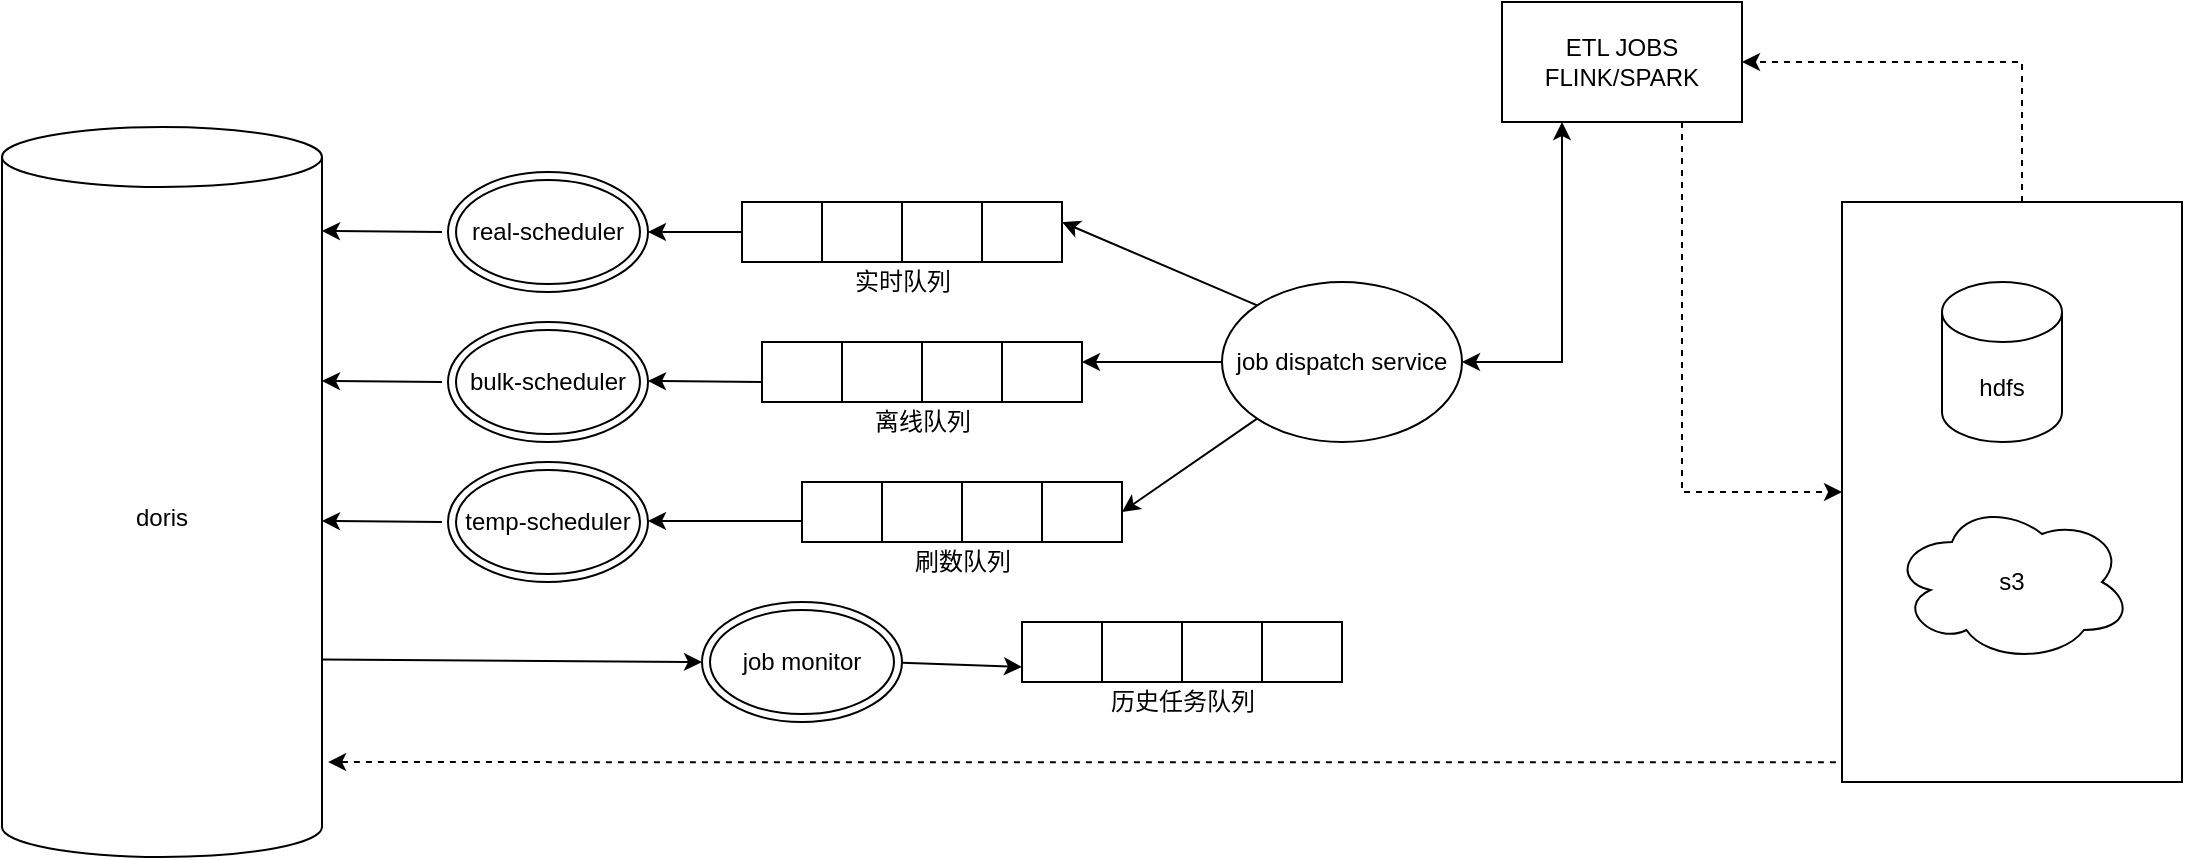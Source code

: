 <mxfile version="16.2.2" type="github">
  <diagram id="C5RBs43oDa-KdzZeNtuy" name="Page-1">
    <mxGraphModel dx="2840" dy="708" grid="1" gridSize="10" guides="1" tooltips="1" connect="1" arrows="1" fold="1" page="1" pageScale="1" pageWidth="827" pageHeight="1169" math="0" shadow="0">
      <root>
        <mxCell id="WIyWlLk6GJQsqaUBKTNV-0" />
        <mxCell id="WIyWlLk6GJQsqaUBKTNV-1" parent="WIyWlLk6GJQsqaUBKTNV-0" />
        <mxCell id="cQjFHLXVAHLceUW5Iy4G-0" value="" style="group" vertex="1" connectable="0" parent="WIyWlLk6GJQsqaUBKTNV-1">
          <mxGeometry x="-680" y="160" width="160" height="50" as="geometry" />
        </mxCell>
        <mxCell id="cQjFHLXVAHLceUW5Iy4G-1" value="" style="group" vertex="1" connectable="0" parent="cQjFHLXVAHLceUW5Iy4G-0">
          <mxGeometry width="160" height="30" as="geometry" />
        </mxCell>
        <mxCell id="cQjFHLXVAHLceUW5Iy4G-2" value="" style="rounded=0;whiteSpace=wrap;html=1;" vertex="1" parent="cQjFHLXVAHLceUW5Iy4G-1">
          <mxGeometry width="40" height="30" as="geometry" />
        </mxCell>
        <mxCell id="cQjFHLXVAHLceUW5Iy4G-3" value="" style="rounded=0;whiteSpace=wrap;html=1;" vertex="1" parent="cQjFHLXVAHLceUW5Iy4G-1">
          <mxGeometry x="40" width="40" height="30" as="geometry" />
        </mxCell>
        <mxCell id="cQjFHLXVAHLceUW5Iy4G-4" value="" style="rounded=0;whiteSpace=wrap;html=1;" vertex="1" parent="cQjFHLXVAHLceUW5Iy4G-1">
          <mxGeometry x="80" width="40" height="30" as="geometry" />
        </mxCell>
        <mxCell id="cQjFHLXVAHLceUW5Iy4G-5" value="" style="rounded=0;whiteSpace=wrap;html=1;" vertex="1" parent="cQjFHLXVAHLceUW5Iy4G-1">
          <mxGeometry x="120" width="40" height="30" as="geometry" />
        </mxCell>
        <mxCell id="cQjFHLXVAHLceUW5Iy4G-6" value="实时队列" style="text;html=1;align=center;verticalAlign=middle;resizable=0;points=[];autosize=1;strokeColor=none;fillColor=none;" vertex="1" parent="cQjFHLXVAHLceUW5Iy4G-0">
          <mxGeometry x="50" y="30" width="60" height="20" as="geometry" />
        </mxCell>
        <mxCell id="cQjFHLXVAHLceUW5Iy4G-7" value="" style="group" vertex="1" connectable="0" parent="WIyWlLk6GJQsqaUBKTNV-1">
          <mxGeometry x="-670" y="230" width="160" height="50" as="geometry" />
        </mxCell>
        <mxCell id="cQjFHLXVAHLceUW5Iy4G-8" value="" style="group" vertex="1" connectable="0" parent="cQjFHLXVAHLceUW5Iy4G-7">
          <mxGeometry width="160" height="30" as="geometry" />
        </mxCell>
        <mxCell id="cQjFHLXVAHLceUW5Iy4G-9" value="" style="rounded=0;whiteSpace=wrap;html=1;" vertex="1" parent="cQjFHLXVAHLceUW5Iy4G-8">
          <mxGeometry width="40" height="30" as="geometry" />
        </mxCell>
        <mxCell id="cQjFHLXVAHLceUW5Iy4G-10" value="" style="rounded=0;whiteSpace=wrap;html=1;" vertex="1" parent="cQjFHLXVAHLceUW5Iy4G-8">
          <mxGeometry x="40" width="40" height="30" as="geometry" />
        </mxCell>
        <mxCell id="cQjFHLXVAHLceUW5Iy4G-11" value="" style="rounded=0;whiteSpace=wrap;html=1;" vertex="1" parent="cQjFHLXVAHLceUW5Iy4G-8">
          <mxGeometry x="80" width="40" height="30" as="geometry" />
        </mxCell>
        <mxCell id="cQjFHLXVAHLceUW5Iy4G-12" value="" style="rounded=0;whiteSpace=wrap;html=1;" vertex="1" parent="cQjFHLXVAHLceUW5Iy4G-8">
          <mxGeometry x="120" width="40" height="30" as="geometry" />
        </mxCell>
        <mxCell id="cQjFHLXVAHLceUW5Iy4G-13" value="离线队列" style="text;html=1;align=center;verticalAlign=middle;resizable=0;points=[];autosize=1;strokeColor=none;fillColor=none;" vertex="1" parent="cQjFHLXVAHLceUW5Iy4G-7">
          <mxGeometry x="50" y="30" width="60" height="20" as="geometry" />
        </mxCell>
        <mxCell id="cQjFHLXVAHLceUW5Iy4G-14" value="" style="group" vertex="1" connectable="0" parent="WIyWlLk6GJQsqaUBKTNV-1">
          <mxGeometry x="-650" y="300" width="160" height="50" as="geometry" />
        </mxCell>
        <mxCell id="cQjFHLXVAHLceUW5Iy4G-15" value="" style="group" vertex="1" connectable="0" parent="cQjFHLXVAHLceUW5Iy4G-14">
          <mxGeometry width="160" height="30" as="geometry" />
        </mxCell>
        <mxCell id="cQjFHLXVAHLceUW5Iy4G-16" value="" style="rounded=0;whiteSpace=wrap;html=1;" vertex="1" parent="cQjFHLXVAHLceUW5Iy4G-15">
          <mxGeometry width="40" height="30" as="geometry" />
        </mxCell>
        <mxCell id="cQjFHLXVAHLceUW5Iy4G-17" value="" style="rounded=0;whiteSpace=wrap;html=1;" vertex="1" parent="cQjFHLXVAHLceUW5Iy4G-15">
          <mxGeometry x="40" width="40" height="30" as="geometry" />
        </mxCell>
        <mxCell id="cQjFHLXVAHLceUW5Iy4G-18" value="" style="rounded=0;whiteSpace=wrap;html=1;" vertex="1" parent="cQjFHLXVAHLceUW5Iy4G-15">
          <mxGeometry x="80" width="40" height="30" as="geometry" />
        </mxCell>
        <mxCell id="cQjFHLXVAHLceUW5Iy4G-19" value="" style="rounded=0;whiteSpace=wrap;html=1;" vertex="1" parent="cQjFHLXVAHLceUW5Iy4G-15">
          <mxGeometry x="120" width="40" height="30" as="geometry" />
        </mxCell>
        <mxCell id="cQjFHLXVAHLceUW5Iy4G-20" value="刷数队列" style="text;html=1;align=center;verticalAlign=middle;resizable=0;points=[];autosize=1;strokeColor=none;fillColor=none;" vertex="1" parent="cQjFHLXVAHLceUW5Iy4G-14">
          <mxGeometry x="50" y="30" width="60" height="20" as="geometry" />
        </mxCell>
        <mxCell id="cQjFHLXVAHLceUW5Iy4G-21" value="job dispatch service" style="ellipse;whiteSpace=wrap;html=1;" vertex="1" parent="WIyWlLk6GJQsqaUBKTNV-1">
          <mxGeometry x="-440" y="200" width="120" height="80" as="geometry" />
        </mxCell>
        <mxCell id="cQjFHLXVAHLceUW5Iy4G-22" value="" style="endArrow=classic;html=1;rounded=0;exitX=0;exitY=0;exitDx=0;exitDy=0;" edge="1" parent="WIyWlLk6GJQsqaUBKTNV-1" source="cQjFHLXVAHLceUW5Iy4G-21">
          <mxGeometry width="50" height="50" relative="1" as="geometry">
            <mxPoint x="-420" y="220" as="sourcePoint" />
            <mxPoint x="-520" y="170" as="targetPoint" />
          </mxGeometry>
        </mxCell>
        <mxCell id="cQjFHLXVAHLceUW5Iy4G-23" value="" style="endArrow=classic;html=1;rounded=0;exitX=0;exitY=0.5;exitDx=0;exitDy=0;" edge="1" parent="WIyWlLk6GJQsqaUBKTNV-1" source="cQjFHLXVAHLceUW5Iy4G-21">
          <mxGeometry width="50" height="50" relative="1" as="geometry">
            <mxPoint x="-440" y="250" as="sourcePoint" />
            <mxPoint x="-510" y="240" as="targetPoint" />
          </mxGeometry>
        </mxCell>
        <mxCell id="cQjFHLXVAHLceUW5Iy4G-24" value="" style="endArrow=classic;html=1;rounded=0;exitX=0;exitY=1;exitDx=0;exitDy=0;entryX=1;entryY=0.5;entryDx=0;entryDy=0;" edge="1" parent="WIyWlLk6GJQsqaUBKTNV-1" source="cQjFHLXVAHLceUW5Iy4G-21" target="cQjFHLXVAHLceUW5Iy4G-19">
          <mxGeometry width="50" height="50" relative="1" as="geometry">
            <mxPoint x="-430" y="320" as="sourcePoint" />
            <mxPoint x="-480" y="310" as="targetPoint" />
          </mxGeometry>
        </mxCell>
        <mxCell id="cQjFHLXVAHLceUW5Iy4G-25" value="ETL JOBS&lt;br&gt;FLINK/SPARK" style="rounded=0;whiteSpace=wrap;html=1;" vertex="1" parent="WIyWlLk6GJQsqaUBKTNV-1">
          <mxGeometry x="-300" y="60" width="120" height="60" as="geometry" />
        </mxCell>
        <mxCell id="cQjFHLXVAHLceUW5Iy4G-26" value="" style="rounded=0;whiteSpace=wrap;html=1;" vertex="1" parent="WIyWlLk6GJQsqaUBKTNV-1">
          <mxGeometry x="-130" y="160" width="170" height="290" as="geometry" />
        </mxCell>
        <mxCell id="cQjFHLXVAHLceUW5Iy4G-27" value="hdfs" style="shape=cylinder3;whiteSpace=wrap;html=1;boundedLbl=1;backgroundOutline=1;size=15;" vertex="1" parent="WIyWlLk6GJQsqaUBKTNV-1">
          <mxGeometry x="-80" y="200" width="60" height="80" as="geometry" />
        </mxCell>
        <mxCell id="cQjFHLXVAHLceUW5Iy4G-28" value="s3" style="ellipse;shape=cloud;whiteSpace=wrap;html=1;" vertex="1" parent="WIyWlLk6GJQsqaUBKTNV-1">
          <mxGeometry x="-105" y="310" width="120" height="80" as="geometry" />
        </mxCell>
        <mxCell id="cQjFHLXVAHLceUW5Iy4G-33" value="" style="endArrow=classic;html=1;rounded=0;edgeStyle=orthogonalEdgeStyle;entryX=1;entryY=0.5;entryDx=0;entryDy=0;fixDash=0;dashed=1;" edge="1" parent="WIyWlLk6GJQsqaUBKTNV-1" target="cQjFHLXVAHLceUW5Iy4G-25">
          <mxGeometry width="50" height="50" relative="1" as="geometry">
            <mxPoint x="-40" y="160" as="sourcePoint" />
            <mxPoint x="-90" y="110" as="targetPoint" />
            <Array as="points">
              <mxPoint x="-40" y="90" />
            </Array>
          </mxGeometry>
        </mxCell>
        <mxCell id="cQjFHLXVAHLceUW5Iy4G-34" value="" style="endArrow=classic;html=1;rounded=0;dashed=1;exitX=0.75;exitY=1;exitDx=0;exitDy=0;edgeStyle=orthogonalEdgeStyle;entryX=0;entryY=0.5;entryDx=0;entryDy=0;" edge="1" parent="WIyWlLk6GJQsqaUBKTNV-1" source="cQjFHLXVAHLceUW5Iy4G-25" target="cQjFHLXVAHLceUW5Iy4G-26">
          <mxGeometry width="50" height="50" relative="1" as="geometry">
            <mxPoint x="-220" y="190" as="sourcePoint" />
            <mxPoint x="-210" y="400" as="targetPoint" />
            <Array as="points">
              <mxPoint x="-210" y="305" />
            </Array>
          </mxGeometry>
        </mxCell>
        <mxCell id="cQjFHLXVAHLceUW5Iy4G-35" value="" style="endArrow=classic;html=1;rounded=0;exitX=0.25;exitY=1;exitDx=0;exitDy=0;edgeStyle=orthogonalEdgeStyle;entryX=1;entryY=0.5;entryDx=0;entryDy=0;startArrow=classic;startFill=1;" edge="1" parent="WIyWlLk6GJQsqaUBKTNV-1" source="cQjFHLXVAHLceUW5Iy4G-25" target="cQjFHLXVAHLceUW5Iy4G-21">
          <mxGeometry width="50" height="50" relative="1" as="geometry">
            <mxPoint x="-380" y="360" as="sourcePoint" />
            <mxPoint x="-270" y="240" as="targetPoint" />
            <Array as="points">
              <mxPoint x="-270" y="240" />
            </Array>
          </mxGeometry>
        </mxCell>
        <mxCell id="cQjFHLXVAHLceUW5Iy4G-36" value="doris" style="shape=cylinder3;whiteSpace=wrap;html=1;boundedLbl=1;backgroundOutline=1;size=15;" vertex="1" parent="WIyWlLk6GJQsqaUBKTNV-1">
          <mxGeometry x="-1050" y="122.5" width="160" height="365" as="geometry" />
        </mxCell>
        <mxCell id="cQjFHLXVAHLceUW5Iy4G-37" value="real-scheduler" style="ellipse;shape=doubleEllipse;whiteSpace=wrap;html=1;" vertex="1" parent="WIyWlLk6GJQsqaUBKTNV-1">
          <mxGeometry x="-827" y="145" width="100" height="60" as="geometry" />
        </mxCell>
        <mxCell id="cQjFHLXVAHLceUW5Iy4G-38" value="bulk-scheduler" style="ellipse;shape=doubleEllipse;whiteSpace=wrap;html=1;" vertex="1" parent="WIyWlLk6GJQsqaUBKTNV-1">
          <mxGeometry x="-827" y="220" width="100" height="60" as="geometry" />
        </mxCell>
        <mxCell id="cQjFHLXVAHLceUW5Iy4G-39" value="temp-scheduler" style="ellipse;shape=doubleEllipse;whiteSpace=wrap;html=1;" vertex="1" parent="WIyWlLk6GJQsqaUBKTNV-1">
          <mxGeometry x="-827" y="290" width="100" height="60" as="geometry" />
        </mxCell>
        <mxCell id="cQjFHLXVAHLceUW5Iy4G-40" value="" style="endArrow=classic;html=1;rounded=0;exitX=0;exitY=0.5;exitDx=0;exitDy=0;entryX=1;entryY=0.5;entryDx=0;entryDy=0;" edge="1" parent="WIyWlLk6GJQsqaUBKTNV-1" source="cQjFHLXVAHLceUW5Iy4G-2" target="cQjFHLXVAHLceUW5Iy4G-37">
          <mxGeometry width="50" height="50" relative="1" as="geometry">
            <mxPoint x="-660" y="179.5" as="sourcePoint" />
            <mxPoint x="-710" y="179.5" as="targetPoint" />
          </mxGeometry>
        </mxCell>
        <mxCell id="cQjFHLXVAHLceUW5Iy4G-41" value="" style="endArrow=classic;html=1;rounded=0;entryX=1;entryY=0.5;entryDx=0;entryDy=0;" edge="1" parent="WIyWlLk6GJQsqaUBKTNV-1">
          <mxGeometry width="50" height="50" relative="1" as="geometry">
            <mxPoint x="-670" y="250" as="sourcePoint" />
            <mxPoint x="-727" y="249.5" as="targetPoint" />
          </mxGeometry>
        </mxCell>
        <mxCell id="cQjFHLXVAHLceUW5Iy4G-42" value="" style="endArrow=classic;html=1;rounded=0;exitX=0;exitY=0.5;exitDx=0;exitDy=0;entryX=1;entryY=0.5;entryDx=0;entryDy=0;" edge="1" parent="WIyWlLk6GJQsqaUBKTNV-1">
          <mxGeometry width="50" height="50" relative="1" as="geometry">
            <mxPoint x="-650" y="319.5" as="sourcePoint" />
            <mxPoint x="-727" y="319.5" as="targetPoint" />
          </mxGeometry>
        </mxCell>
        <mxCell id="cQjFHLXVAHLceUW5Iy4G-56" value="" style="endArrow=classic;html=1;rounded=0;entryX=1;entryY=0.5;entryDx=0;entryDy=0;" edge="1" parent="WIyWlLk6GJQsqaUBKTNV-1">
          <mxGeometry width="50" height="50" relative="1" as="geometry">
            <mxPoint x="-830" y="175" as="sourcePoint" />
            <mxPoint x="-890" y="174.5" as="targetPoint" />
          </mxGeometry>
        </mxCell>
        <mxCell id="cQjFHLXVAHLceUW5Iy4G-57" value="" style="endArrow=classic;html=1;rounded=0;entryX=1;entryY=0.5;entryDx=0;entryDy=0;" edge="1" parent="WIyWlLk6GJQsqaUBKTNV-1">
          <mxGeometry width="50" height="50" relative="1" as="geometry">
            <mxPoint x="-830" y="250" as="sourcePoint" />
            <mxPoint x="-890" y="249.5" as="targetPoint" />
          </mxGeometry>
        </mxCell>
        <mxCell id="cQjFHLXVAHLceUW5Iy4G-58" value="" style="endArrow=classic;html=1;rounded=0;entryX=1;entryY=0.5;entryDx=0;entryDy=0;" edge="1" parent="WIyWlLk6GJQsqaUBKTNV-1">
          <mxGeometry width="50" height="50" relative="1" as="geometry">
            <mxPoint x="-830" y="320" as="sourcePoint" />
            <mxPoint x="-890" y="319.5" as="targetPoint" />
          </mxGeometry>
        </mxCell>
        <mxCell id="cQjFHLXVAHLceUW5Iy4G-59" value="" style="endArrow=classic;html=1;rounded=0;entryX=1.019;entryY=0.87;entryDx=0;entryDy=0;entryPerimeter=0;exitX=-0.018;exitY=0.966;exitDx=0;exitDy=0;exitPerimeter=0;dashed=1;" edge="1" parent="WIyWlLk6GJQsqaUBKTNV-1" source="cQjFHLXVAHLceUW5Iy4G-26" target="cQjFHLXVAHLceUW5Iy4G-36">
          <mxGeometry width="50" height="50" relative="1" as="geometry">
            <mxPoint x="-500" y="460" as="sourcePoint" />
            <mxPoint x="-450" y="410" as="targetPoint" />
          </mxGeometry>
        </mxCell>
        <mxCell id="cQjFHLXVAHLceUW5Iy4G-60" value="" style="group" vertex="1" connectable="0" parent="WIyWlLk6GJQsqaUBKTNV-1">
          <mxGeometry x="-540" y="370" width="160" height="50" as="geometry" />
        </mxCell>
        <mxCell id="cQjFHLXVAHLceUW5Iy4G-61" value="" style="group" vertex="1" connectable="0" parent="cQjFHLXVAHLceUW5Iy4G-60">
          <mxGeometry width="160" height="30" as="geometry" />
        </mxCell>
        <mxCell id="cQjFHLXVAHLceUW5Iy4G-62" value="" style="rounded=0;whiteSpace=wrap;html=1;" vertex="1" parent="cQjFHLXVAHLceUW5Iy4G-61">
          <mxGeometry width="40" height="30" as="geometry" />
        </mxCell>
        <mxCell id="cQjFHLXVAHLceUW5Iy4G-63" value="" style="rounded=0;whiteSpace=wrap;html=1;" vertex="1" parent="cQjFHLXVAHLceUW5Iy4G-61">
          <mxGeometry x="40" width="40" height="30" as="geometry" />
        </mxCell>
        <mxCell id="cQjFHLXVAHLceUW5Iy4G-64" value="" style="rounded=0;whiteSpace=wrap;html=1;" vertex="1" parent="cQjFHLXVAHLceUW5Iy4G-61">
          <mxGeometry x="80" width="40" height="30" as="geometry" />
        </mxCell>
        <mxCell id="cQjFHLXVAHLceUW5Iy4G-65" value="" style="rounded=0;whiteSpace=wrap;html=1;" vertex="1" parent="cQjFHLXVAHLceUW5Iy4G-61">
          <mxGeometry x="120" width="40" height="30" as="geometry" />
        </mxCell>
        <mxCell id="cQjFHLXVAHLceUW5Iy4G-66" value="历史任务队列" style="text;html=1;align=center;verticalAlign=middle;resizable=0;points=[];autosize=1;strokeColor=none;fillColor=none;" vertex="1" parent="cQjFHLXVAHLceUW5Iy4G-60">
          <mxGeometry x="35" y="30" width="90" height="20" as="geometry" />
        </mxCell>
        <mxCell id="cQjFHLXVAHLceUW5Iy4G-68" value="job monitor" style="ellipse;shape=doubleEllipse;whiteSpace=wrap;html=1;" vertex="1" parent="WIyWlLk6GJQsqaUBKTNV-1">
          <mxGeometry x="-700" y="360" width="100" height="60" as="geometry" />
        </mxCell>
        <mxCell id="cQjFHLXVAHLceUW5Iy4G-69" value="" style="endArrow=classic;html=1;rounded=0;entryX=0;entryY=0.5;entryDx=0;entryDy=0;exitX=1;exitY=0;exitDx=0;exitDy=266.25;exitPerimeter=0;" edge="1" parent="WIyWlLk6GJQsqaUBKTNV-1" source="cQjFHLXVAHLceUW5Iy4G-36" target="cQjFHLXVAHLceUW5Iy4G-68">
          <mxGeometry width="50" height="50" relative="1" as="geometry">
            <mxPoint x="-870" y="410" as="sourcePoint" />
            <mxPoint x="-820" y="360" as="targetPoint" />
          </mxGeometry>
        </mxCell>
        <mxCell id="cQjFHLXVAHLceUW5Iy4G-70" value="" style="endArrow=classic;html=1;rounded=0;entryX=0;entryY=0.75;entryDx=0;entryDy=0;" edge="1" parent="WIyWlLk6GJQsqaUBKTNV-1" target="cQjFHLXVAHLceUW5Iy4G-62">
          <mxGeometry width="50" height="50" relative="1" as="geometry">
            <mxPoint x="-600" y="390.37" as="sourcePoint" />
            <mxPoint x="-550" y="390" as="targetPoint" />
          </mxGeometry>
        </mxCell>
      </root>
    </mxGraphModel>
  </diagram>
</mxfile>
